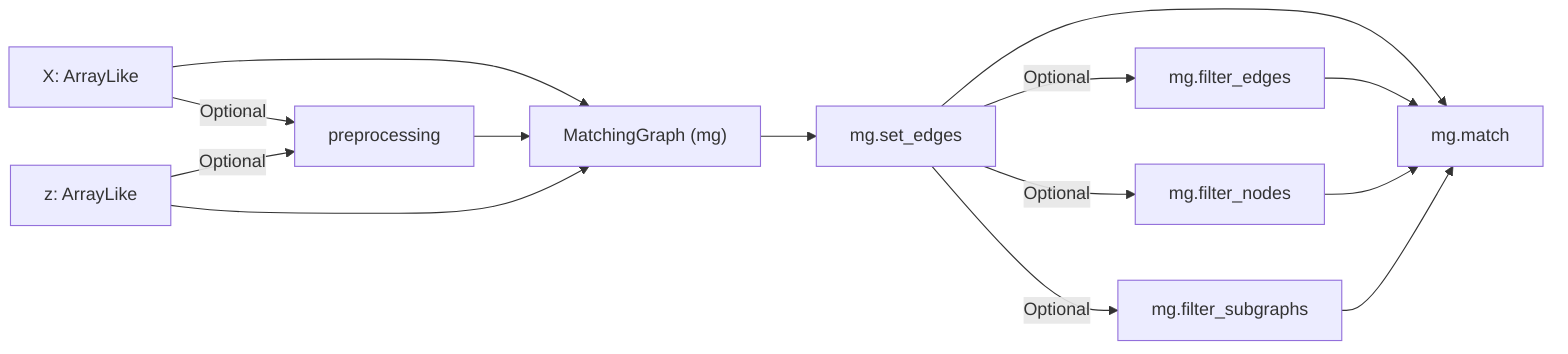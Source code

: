 flowchart LR
    X --> MG["MatchingGraph (mg)"]
    X[X: ArrayLike] --> |Optional| P[preprocessing]
    P --> MG
    Z --> MG
    Z[z: ArrayLike] --> |Optional| P
    MG --> SE[mg.set_edges]
    SE --> |Optional| FE[mg.filter_edges]
    SE --> |Optional| FN[mg.filter_nodes]
    SE --> |Optional| FG[mg.filter_subgraphs]

    SE --> MGM[mg.match]
    FE --> MGM
    FN --> MGM
    FG --> MGM